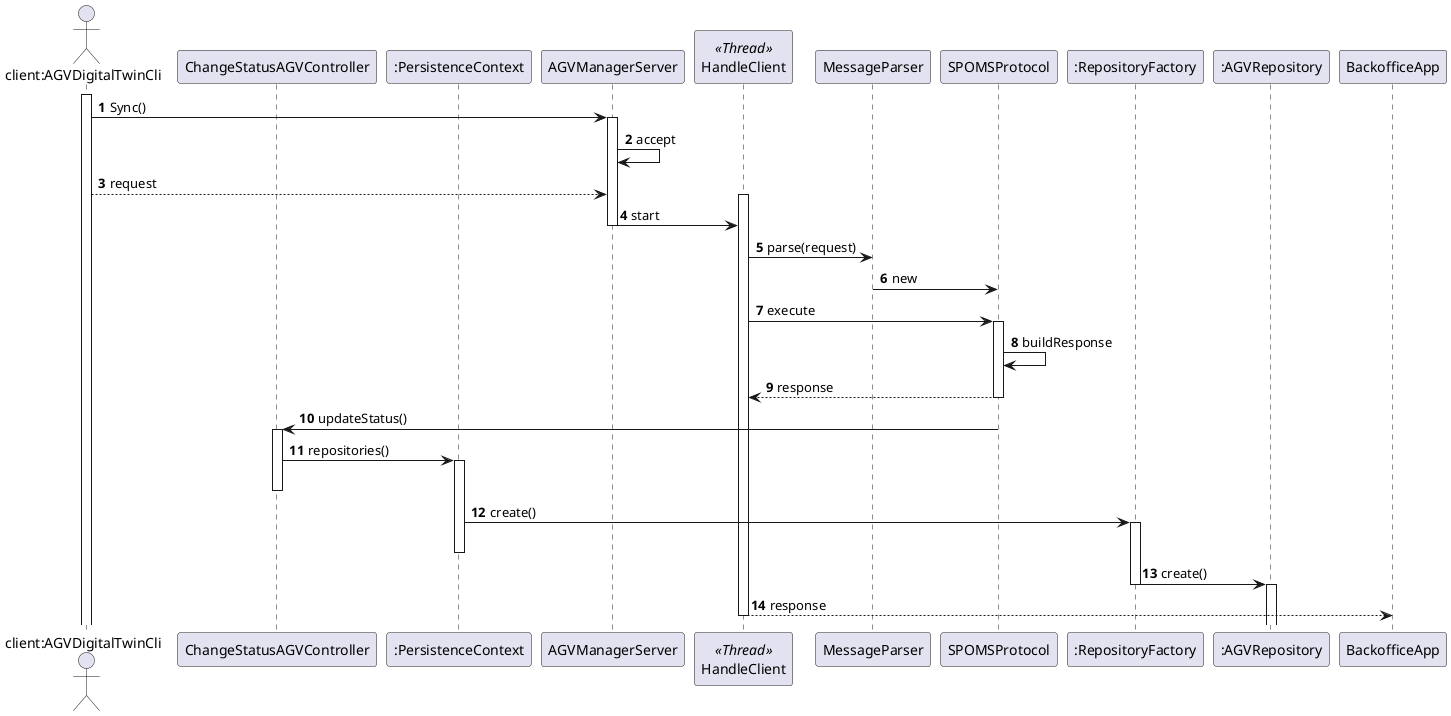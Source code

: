 @startuml
autonumber
'hide footbox

actor "client:AGVDigitalTwinCli" as Client
participant "ChangeStatusAGVController" as OS
participant ":PersistenceContext" as PC
participant "AGVManagerServer" as AMS
participant HandleClient <<Thread>>
participant "MessageParser" as MP
participant "SPOMSProtocol" as SP
participant ":RepositoryFactory" as RF
participant ":AGVRepository" as AGVRepo

activate Client
Client -> AMS : Sync()
activate AMS

AMS -> AMS : accept

Client --> AMS: request
activate HandleClient

AMS -> HandleClient : start
deactivate AMS

HandleClient -> MP : parse(request)

MP -> SP : new

HandleClient -> SP : execute
activate SP

SP -> SP : buildResponse

SP --> HandleClient : response
deactivate SP

SP -> OS : updateStatus()
activate OS

OS -> PC : repositories()
activate PC
deactivate OS

PC -> RF : create()
activate RF
deactivate PC

RF -> AGVRepo : create()
deactivate RF
activate AGVRepo


HandleClient --> BackofficeApp : response
deactivate HandleClient


@enduml
